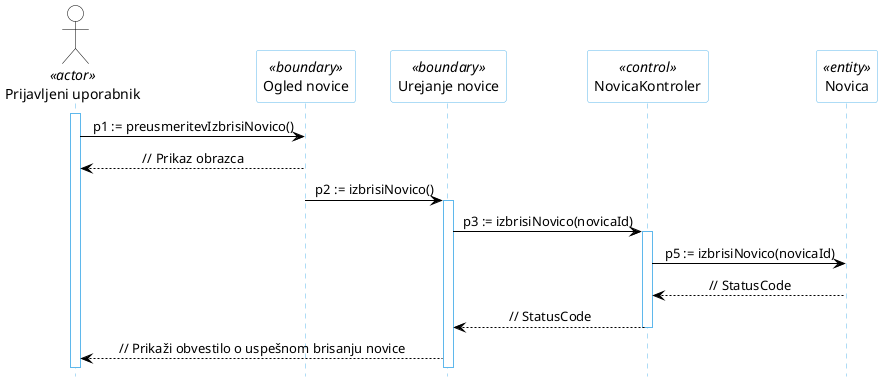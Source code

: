 @startuml
hide footbox

skinparam backgroundcolor transparent
skinparam defaultTextAlignment center
skinparam actorBorderColor black
skinparam actorBackgroundColor white
skinparam arrowColor black
skinparam sequenceLifeLineBorderColor #5FB8EC
skinparam sequenceParticipantBorderColor #5FB8EC
skinparam sequenceParticipantBackgroundColor white

actor "Prijavljeni uporabnik" AS U1 <<actor>>

participant "Ogled novice" as R6 <<boundary>>
participant "Urejanje novice" as R5 <<boundary>>
participant "NovicaKontroler" as R2 <<control>>
participant "Novica" as R4 <<entity>>

activate U1
U1 -> R6: p1 := preusmeritevIzbrisiNovico()
R6 --> U1: // Prikaz obrazca
R6 -> R5: p2 := izbrisiNovico()
activate R5
R5 -> R2: p3 := izbrisiNovico(novicaId)
activate R2
R2 -> R4: p5 := izbrisiNovico(novicaId)
R4 --> R2: // StatusCode
R2 --> R5: // StatusCode
deactivate R2
R5 --> U1: // Prikaži obvestilo o uspešnom brisanju novice
@enduml
